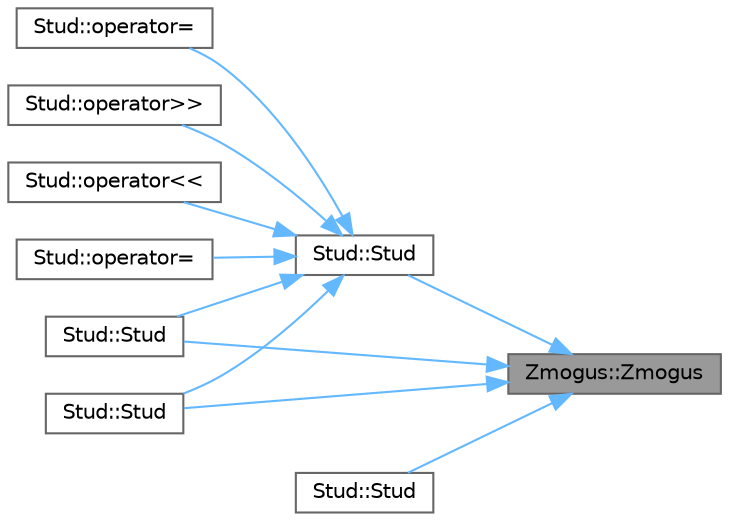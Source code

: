 digraph "Zmogus::Zmogus"
{
 // LATEX_PDF_SIZE
  bgcolor="transparent";
  edge [fontname=Helvetica,fontsize=10,labelfontname=Helvetica,labelfontsize=10];
  node [fontname=Helvetica,fontsize=10,shape=box,height=0.2,width=0.4];
  rankdir="RL";
  Node1 [id="Node000001",label="Zmogus::Zmogus",height=0.2,width=0.4,color="gray40", fillcolor="grey60", style="filled", fontcolor="black",tooltip=" "];
  Node1 -> Node2 [id="edge11_Node000001_Node000002",dir="back",color="steelblue1",style="solid",tooltip=" "];
  Node2 [id="Node000002",label="Stud::Stud",height=0.2,width=0.4,color="grey40", fillcolor="white", style="filled",URL="$class_stud.html#a97585839898d45dc9fc815d5b36e2b69",tooltip=" "];
  Node2 -> Node3 [id="edge12_Node000002_Node000003",dir="back",color="steelblue1",style="solid",tooltip=" "];
  Node3 [id="Node000003",label="Stud::operator\<\<",height=0.2,width=0.4,color="grey40", fillcolor="white", style="filled",URL="$class_stud.html#a9072c21de23b6a0596457f5a87a24780",tooltip=" "];
  Node2 -> Node4 [id="edge13_Node000002_Node000004",dir="back",color="steelblue1",style="solid",tooltip=" "];
  Node4 [id="Node000004",label="Stud::operator=",height=0.2,width=0.4,color="grey40", fillcolor="white", style="filled",URL="$class_stud.html#a311ba01abe5e734694bd281a9653226f",tooltip=" "];
  Node2 -> Node5 [id="edge14_Node000002_Node000005",dir="back",color="steelblue1",style="solid",tooltip=" "];
  Node5 [id="Node000005",label="Stud::operator=",height=0.2,width=0.4,color="grey40", fillcolor="white", style="filled",URL="$class_stud.html#afd1e9be92f8d351aa99b4c09a332ea3a",tooltip=" "];
  Node2 -> Node6 [id="edge15_Node000002_Node000006",dir="back",color="steelblue1",style="solid",tooltip=" "];
  Node6 [id="Node000006",label="Stud::operator\>\>",height=0.2,width=0.4,color="grey40", fillcolor="white", style="filled",URL="$class_stud.html#ab0ae2d598da52d7298daa3083d28b576",tooltip=" "];
  Node2 -> Node7 [id="edge16_Node000002_Node000007",dir="back",color="steelblue1",style="solid",tooltip=" "];
  Node7 [id="Node000007",label="Stud::Stud",height=0.2,width=0.4,color="grey40", fillcolor="white", style="filled",URL="$class_stud.html#ad473232271f7e160f811c6ae206d326c",tooltip=" "];
  Node2 -> Node8 [id="edge17_Node000002_Node000008",dir="back",color="steelblue1",style="solid",tooltip=" "];
  Node8 [id="Node000008",label="Stud::Stud",height=0.2,width=0.4,color="grey40", fillcolor="white", style="filled",URL="$class_stud.html#ac62c75899e911e4f1d55e1047564225c",tooltip=" "];
  Node1 -> Node9 [id="edge18_Node000001_Node000009",dir="back",color="steelblue1",style="solid",tooltip=" "];
  Node9 [id="Node000009",label="Stud::Stud",height=0.2,width=0.4,color="grey40", fillcolor="white", style="filled",URL="$class_stud.html#a6e16964de60326f7a598a0b47903f574",tooltip=" "];
  Node1 -> Node7 [id="edge19_Node000001_Node000007",dir="back",color="steelblue1",style="solid",tooltip=" "];
  Node1 -> Node8 [id="edge20_Node000001_Node000008",dir="back",color="steelblue1",style="solid",tooltip=" "];
}
